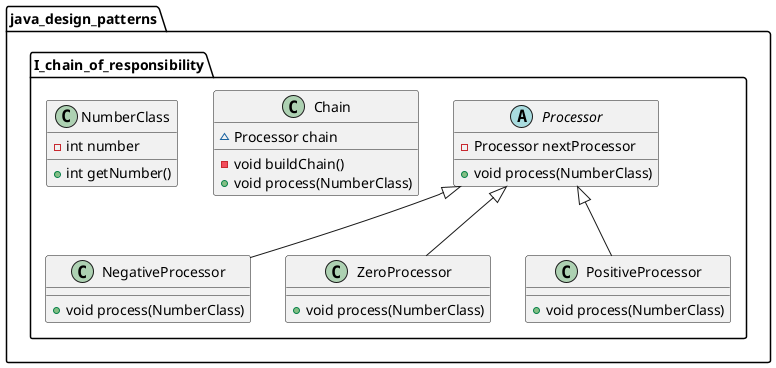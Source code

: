 @startuml
abstract class java_design_patterns.I_chain_of_responsibility.Processor {
- Processor nextProcessor
+ void process(NumberClass)
}
class java_design_patterns.I_chain_of_responsibility.Chain {
~ Processor chain
- void buildChain()
+ void process(NumberClass)
}
class java_design_patterns.I_chain_of_responsibility.NegativeProcessor {
+ void process(NumberClass)
}
class java_design_patterns.I_chain_of_responsibility.ZeroProcessor {
+ void process(NumberClass)
}
class java_design_patterns.I_chain_of_responsibility.PositiveProcessor {
+ void process(NumberClass)
}
class java_design_patterns.I_chain_of_responsibility.NumberClass {
- int number
+ int getNumber()
}


java_design_patterns.I_chain_of_responsibility.Processor <|-- java_design_patterns.I_chain_of_responsibility.NegativeProcessor
java_design_patterns.I_chain_of_responsibility.Processor <|-- java_design_patterns.I_chain_of_responsibility.ZeroProcessor
java_design_patterns.I_chain_of_responsibility.Processor <|-- java_design_patterns.I_chain_of_responsibility.PositiveProcessor
@enduml